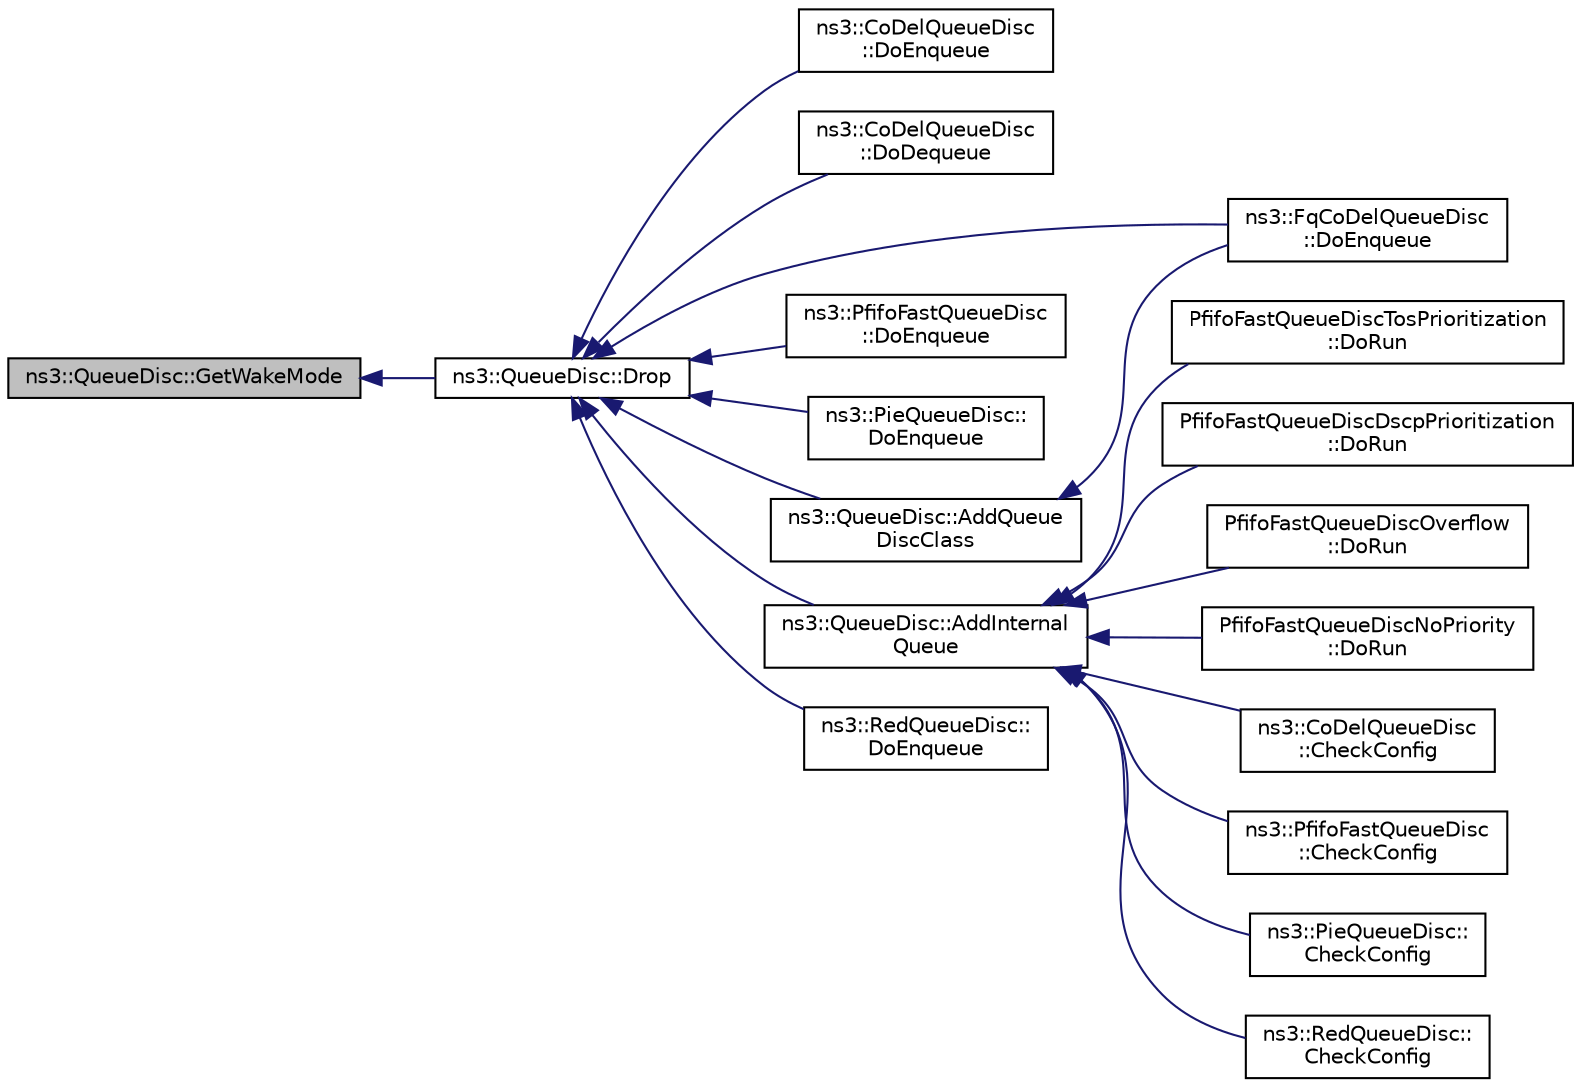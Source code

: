 digraph "ns3::QueueDisc::GetWakeMode"
{
  edge [fontname="Helvetica",fontsize="10",labelfontname="Helvetica",labelfontsize="10"];
  node [fontname="Helvetica",fontsize="10",shape=record];
  rankdir="LR";
  Node1 [label="ns3::QueueDisc::GetWakeMode",height=0.2,width=0.4,color="black", fillcolor="grey75", style="filled", fontcolor="black"];
  Node1 -> Node2 [dir="back",color="midnightblue",fontsize="10",style="solid"];
  Node2 [label="ns3::QueueDisc::Drop",height=0.2,width=0.4,color="black", fillcolor="white", style="filled",URL="$d0/d7b/classns3_1_1QueueDisc.html#a4e8bbd3afbd927df3342dd015f30b08c",tooltip="Drop a packet. "];
  Node2 -> Node3 [dir="back",color="midnightblue",fontsize="10",style="solid"];
  Node3 [label="ns3::CoDelQueueDisc\l::DoEnqueue",height=0.2,width=0.4,color="black", fillcolor="white", style="filled",URL="$de/d17/classns3_1_1CoDelQueueDisc.html#a0c68a40b422edf668a1f225be498ff97",tooltip="Add a packet to the queue. "];
  Node2 -> Node4 [dir="back",color="midnightblue",fontsize="10",style="solid"];
  Node4 [label="ns3::CoDelQueueDisc\l::DoDequeue",height=0.2,width=0.4,color="black", fillcolor="white", style="filled",URL="$de/d17/classns3_1_1CoDelQueueDisc.html#a6128cb8655b87b67f04424c68058e751",tooltip="Remove a packet from queue based on the current state If we are in dropping state, check if we could leave the dropping state or if we should perform next drop If we are not currently in dropping state, check if we need to enter the state and drop the first packet. "];
  Node2 -> Node5 [dir="back",color="midnightblue",fontsize="10",style="solid"];
  Node5 [label="ns3::FqCoDelQueueDisc\l::DoEnqueue",height=0.2,width=0.4,color="black", fillcolor="white", style="filled",URL="$d3/df2/classns3_1_1FqCoDelQueueDisc.html#a9763ff304b86d8c3d2f951d20e102d0a"];
  Node2 -> Node6 [dir="back",color="midnightblue",fontsize="10",style="solid"];
  Node6 [label="ns3::PfifoFastQueueDisc\l::DoEnqueue",height=0.2,width=0.4,color="black", fillcolor="white", style="filled",URL="$d4/da2/classns3_1_1PfifoFastQueueDisc.html#aac7fa518f6f59bf89a7a5fa5b9579d8b"];
  Node2 -> Node7 [dir="back",color="midnightblue",fontsize="10",style="solid"];
  Node7 [label="ns3::PieQueueDisc::\lDoEnqueue",height=0.2,width=0.4,color="black", fillcolor="white", style="filled",URL="$da/d04/classns3_1_1PieQueueDisc.html#a583c0ac9ca43810a32af239e23e31614"];
  Node2 -> Node8 [dir="back",color="midnightblue",fontsize="10",style="solid"];
  Node8 [label="ns3::QueueDisc::AddInternal\lQueue",height=0.2,width=0.4,color="black", fillcolor="white", style="filled",URL="$d0/d7b/classns3_1_1QueueDisc.html#a0599223e2a3976ef042a56c2923a2b61",tooltip="Add an internal queue to the tail of the list of queues. "];
  Node8 -> Node9 [dir="back",color="midnightblue",fontsize="10",style="solid"];
  Node9 [label="PfifoFastQueueDiscTosPrioritization\l::DoRun",height=0.2,width=0.4,color="black", fillcolor="white", style="filled",URL="$d3/d39/classPfifoFastQueueDiscTosPrioritization.html#a3e80fca2a21f51bfd8ab3a9bfa06cb50",tooltip="Implementation to actually run this TestCase. "];
  Node8 -> Node10 [dir="back",color="midnightblue",fontsize="10",style="solid"];
  Node10 [label="PfifoFastQueueDiscDscpPrioritization\l::DoRun",height=0.2,width=0.4,color="black", fillcolor="white", style="filled",URL="$d5/de5/classPfifoFastQueueDiscDscpPrioritization.html#a5ed7e1adc3f38e252cd274954e4806ca",tooltip="Implementation to actually run this TestCase. "];
  Node8 -> Node11 [dir="back",color="midnightblue",fontsize="10",style="solid"];
  Node11 [label="PfifoFastQueueDiscOverflow\l::DoRun",height=0.2,width=0.4,color="black", fillcolor="white", style="filled",URL="$d2/d63/classPfifoFastQueueDiscOverflow.html#a4a57537e8abbdc4fabf914a603b31163",tooltip="Implementation to actually run this TestCase. "];
  Node8 -> Node12 [dir="back",color="midnightblue",fontsize="10",style="solid"];
  Node12 [label="PfifoFastQueueDiscNoPriority\l::DoRun",height=0.2,width=0.4,color="black", fillcolor="white", style="filled",URL="$dd/db0/classPfifoFastQueueDiscNoPriority.html#a0e5f55c325fa3c1d91a1ed253ff2f3a5",tooltip="Implementation to actually run this TestCase. "];
  Node8 -> Node13 [dir="back",color="midnightblue",fontsize="10",style="solid"];
  Node13 [label="ns3::CoDelQueueDisc\l::CheckConfig",height=0.2,width=0.4,color="black", fillcolor="white", style="filled",URL="$de/d17/classns3_1_1CoDelQueueDisc.html#a580a58842272e8110ebae6f1503f6327"];
  Node8 -> Node14 [dir="back",color="midnightblue",fontsize="10",style="solid"];
  Node14 [label="ns3::PfifoFastQueueDisc\l::CheckConfig",height=0.2,width=0.4,color="black", fillcolor="white", style="filled",URL="$d4/da2/classns3_1_1PfifoFastQueueDisc.html#a9fa5e68b79b7431cd734f4e8845bdced"];
  Node8 -> Node15 [dir="back",color="midnightblue",fontsize="10",style="solid"];
  Node15 [label="ns3::PieQueueDisc::\lCheckConfig",height=0.2,width=0.4,color="black", fillcolor="white", style="filled",URL="$da/d04/classns3_1_1PieQueueDisc.html#af6eda43da222e1013754c8ed50ebeda4"];
  Node8 -> Node16 [dir="back",color="midnightblue",fontsize="10",style="solid"];
  Node16 [label="ns3::RedQueueDisc::\lCheckConfig",height=0.2,width=0.4,color="black", fillcolor="white", style="filled",URL="$d5/d02/classns3_1_1RedQueueDisc.html#a86e75c3ab20213f1451bdc7270d18114"];
  Node2 -> Node17 [dir="back",color="midnightblue",fontsize="10",style="solid"];
  Node17 [label="ns3::QueueDisc::AddQueue\lDiscClass",height=0.2,width=0.4,color="black", fillcolor="white", style="filled",URL="$d0/d7b/classns3_1_1QueueDisc.html#a153f1f65efcaa976c9a93cd53b777416",tooltip="Add a queue disc class to the tail of the list of classes. "];
  Node17 -> Node5 [dir="back",color="midnightblue",fontsize="10",style="solid"];
  Node2 -> Node18 [dir="back",color="midnightblue",fontsize="10",style="solid"];
  Node18 [label="ns3::RedQueueDisc::\lDoEnqueue",height=0.2,width=0.4,color="black", fillcolor="white", style="filled",URL="$d5/d02/classns3_1_1RedQueueDisc.html#ae0be138c29bf158336a7a74a90790c2a"];
}
